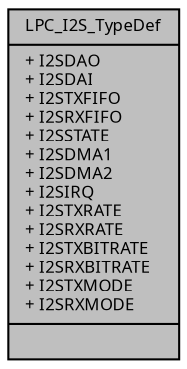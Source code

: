digraph "LPC_I2S_TypeDef"
{
  edge [fontname="Sans",fontsize="8",labelfontname="Sans",labelfontsize="8"];
  node [fontname="Sans",fontsize="8",shape=record];
  Node1 [label="{LPC_I2S_TypeDef\n|+ I2SDAO\l+ I2SDAI\l+ I2STXFIFO\l+ I2SRXFIFO\l+ I2SSTATE\l+ I2SDMA1\l+ I2SDMA2\l+ I2SIRQ\l+ I2STXRATE\l+ I2SRXRATE\l+ I2STXBITRATE\l+ I2SRXBITRATE\l+ I2STXMODE\l+ I2SRXMODE\l|}",height=0.2,width=0.4,color="black", fillcolor="grey75", style="filled", fontcolor="black"];
}
